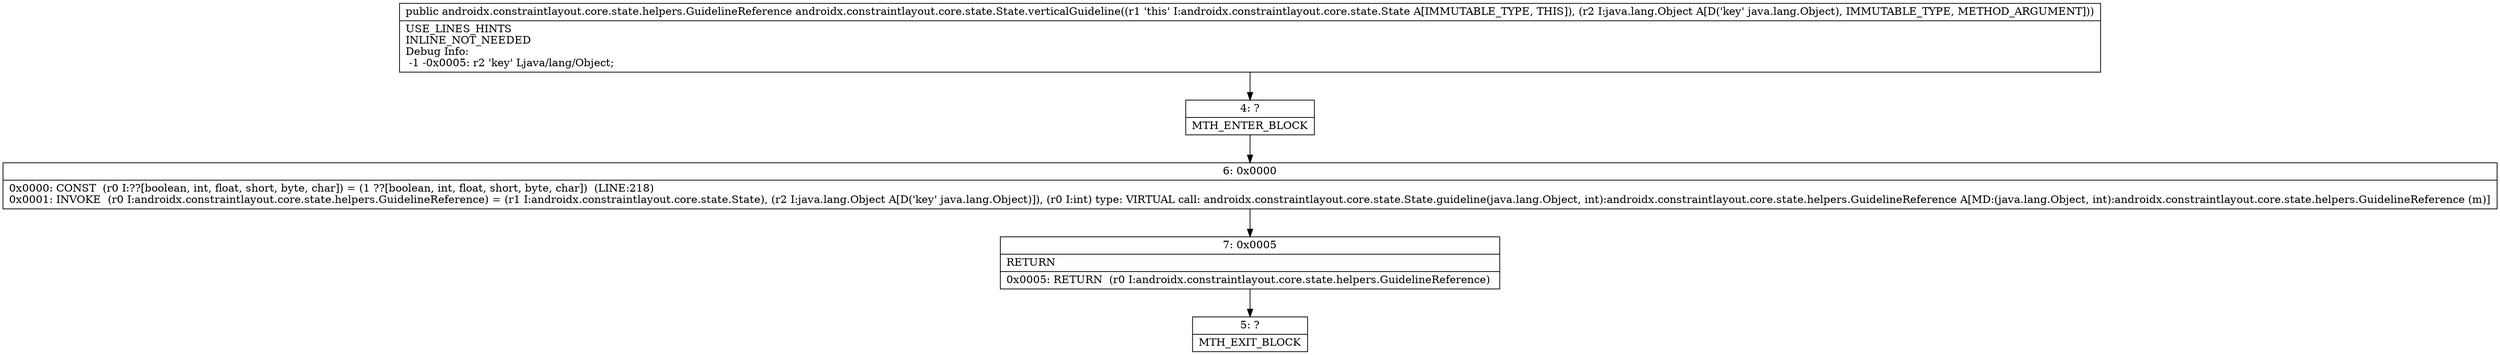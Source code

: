 digraph "CFG forandroidx.constraintlayout.core.state.State.verticalGuideline(Ljava\/lang\/Object;)Landroidx\/constraintlayout\/core\/state\/helpers\/GuidelineReference;" {
Node_4 [shape=record,label="{4\:\ ?|MTH_ENTER_BLOCK\l}"];
Node_6 [shape=record,label="{6\:\ 0x0000|0x0000: CONST  (r0 I:??[boolean, int, float, short, byte, char]) = (1 ??[boolean, int, float, short, byte, char])  (LINE:218)\l0x0001: INVOKE  (r0 I:androidx.constraintlayout.core.state.helpers.GuidelineReference) = (r1 I:androidx.constraintlayout.core.state.State), (r2 I:java.lang.Object A[D('key' java.lang.Object)]), (r0 I:int) type: VIRTUAL call: androidx.constraintlayout.core.state.State.guideline(java.lang.Object, int):androidx.constraintlayout.core.state.helpers.GuidelineReference A[MD:(java.lang.Object, int):androidx.constraintlayout.core.state.helpers.GuidelineReference (m)]\l}"];
Node_7 [shape=record,label="{7\:\ 0x0005|RETURN\l|0x0005: RETURN  (r0 I:androidx.constraintlayout.core.state.helpers.GuidelineReference) \l}"];
Node_5 [shape=record,label="{5\:\ ?|MTH_EXIT_BLOCK\l}"];
MethodNode[shape=record,label="{public androidx.constraintlayout.core.state.helpers.GuidelineReference androidx.constraintlayout.core.state.State.verticalGuideline((r1 'this' I:androidx.constraintlayout.core.state.State A[IMMUTABLE_TYPE, THIS]), (r2 I:java.lang.Object A[D('key' java.lang.Object), IMMUTABLE_TYPE, METHOD_ARGUMENT]))  | USE_LINES_HINTS\lINLINE_NOT_NEEDED\lDebug Info:\l  \-1 \-0x0005: r2 'key' Ljava\/lang\/Object;\l}"];
MethodNode -> Node_4;Node_4 -> Node_6;
Node_6 -> Node_7;
Node_7 -> Node_5;
}

